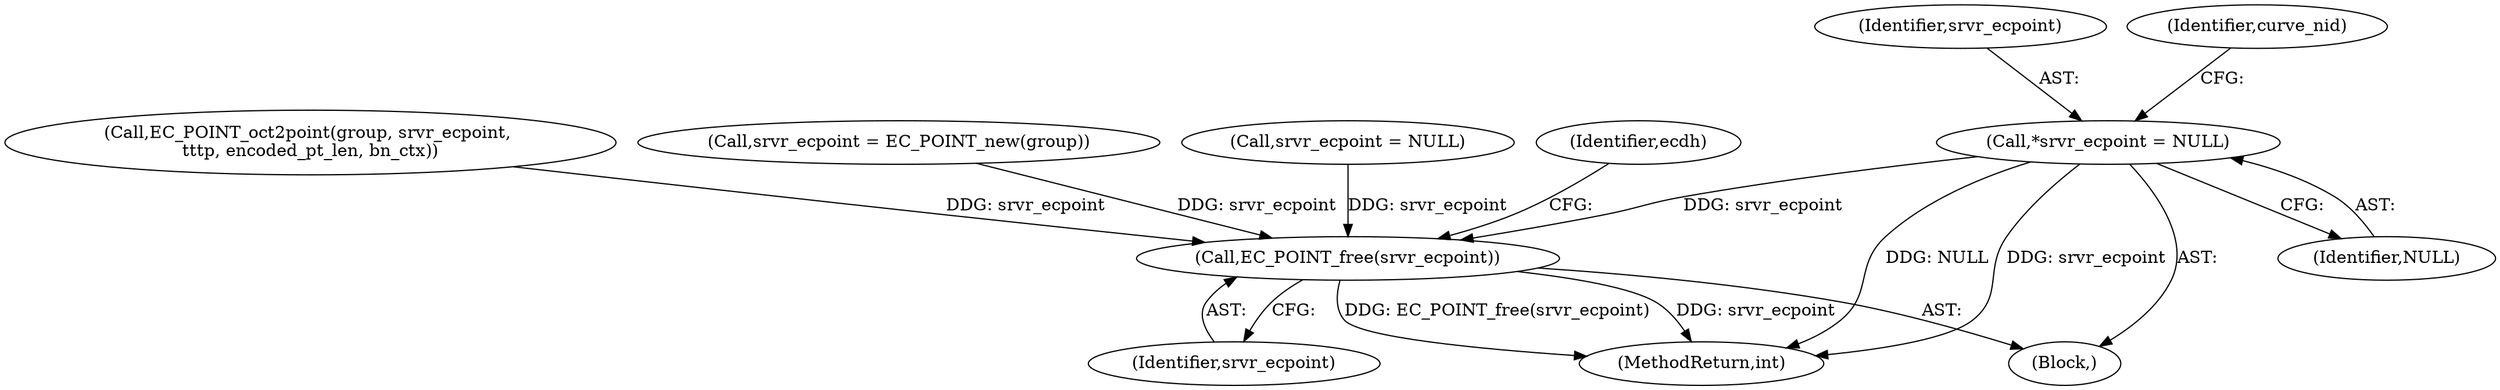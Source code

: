 digraph "0_openssl_b15f8769644b00ef7283521593360b7b2135cb63@pointer" {
"1000167" [label="(Call,*srvr_ecpoint = NULL)"];
"1001757" [label="(Call,EC_POINT_free(srvr_ecpoint))"];
"1001761" [label="(Identifier,ecdh)"];
"1001771" [label="(MethodReturn,int)"];
"1001325" [label="(Call,EC_POINT_oct2point(group, srvr_ecpoint, \n\t\t\tp, encoded_pt_len, bn_ctx))"];
"1000128" [label="(Block,)"];
"1001295" [label="(Call,srvr_ecpoint = EC_POINT_new(group))"];
"1001757" [label="(Call,EC_POINT_free(srvr_ecpoint))"];
"1001758" [label="(Identifier,srvr_ecpoint)"];
"1001408" [label="(Call,srvr_ecpoint = NULL)"];
"1000168" [label="(Identifier,srvr_ecpoint)"];
"1000169" [label="(Identifier,NULL)"];
"1000172" [label="(Identifier,curve_nid)"];
"1000167" [label="(Call,*srvr_ecpoint = NULL)"];
"1000167" -> "1000128"  [label="AST: "];
"1000167" -> "1000169"  [label="CFG: "];
"1000168" -> "1000167"  [label="AST: "];
"1000169" -> "1000167"  [label="AST: "];
"1000172" -> "1000167"  [label="CFG: "];
"1000167" -> "1001771"  [label="DDG: srvr_ecpoint"];
"1000167" -> "1001771"  [label="DDG: NULL"];
"1000167" -> "1001757"  [label="DDG: srvr_ecpoint"];
"1001757" -> "1000128"  [label="AST: "];
"1001757" -> "1001758"  [label="CFG: "];
"1001758" -> "1001757"  [label="AST: "];
"1001761" -> "1001757"  [label="CFG: "];
"1001757" -> "1001771"  [label="DDG: srvr_ecpoint"];
"1001757" -> "1001771"  [label="DDG: EC_POINT_free(srvr_ecpoint)"];
"1001295" -> "1001757"  [label="DDG: srvr_ecpoint"];
"1001408" -> "1001757"  [label="DDG: srvr_ecpoint"];
"1001325" -> "1001757"  [label="DDG: srvr_ecpoint"];
}
